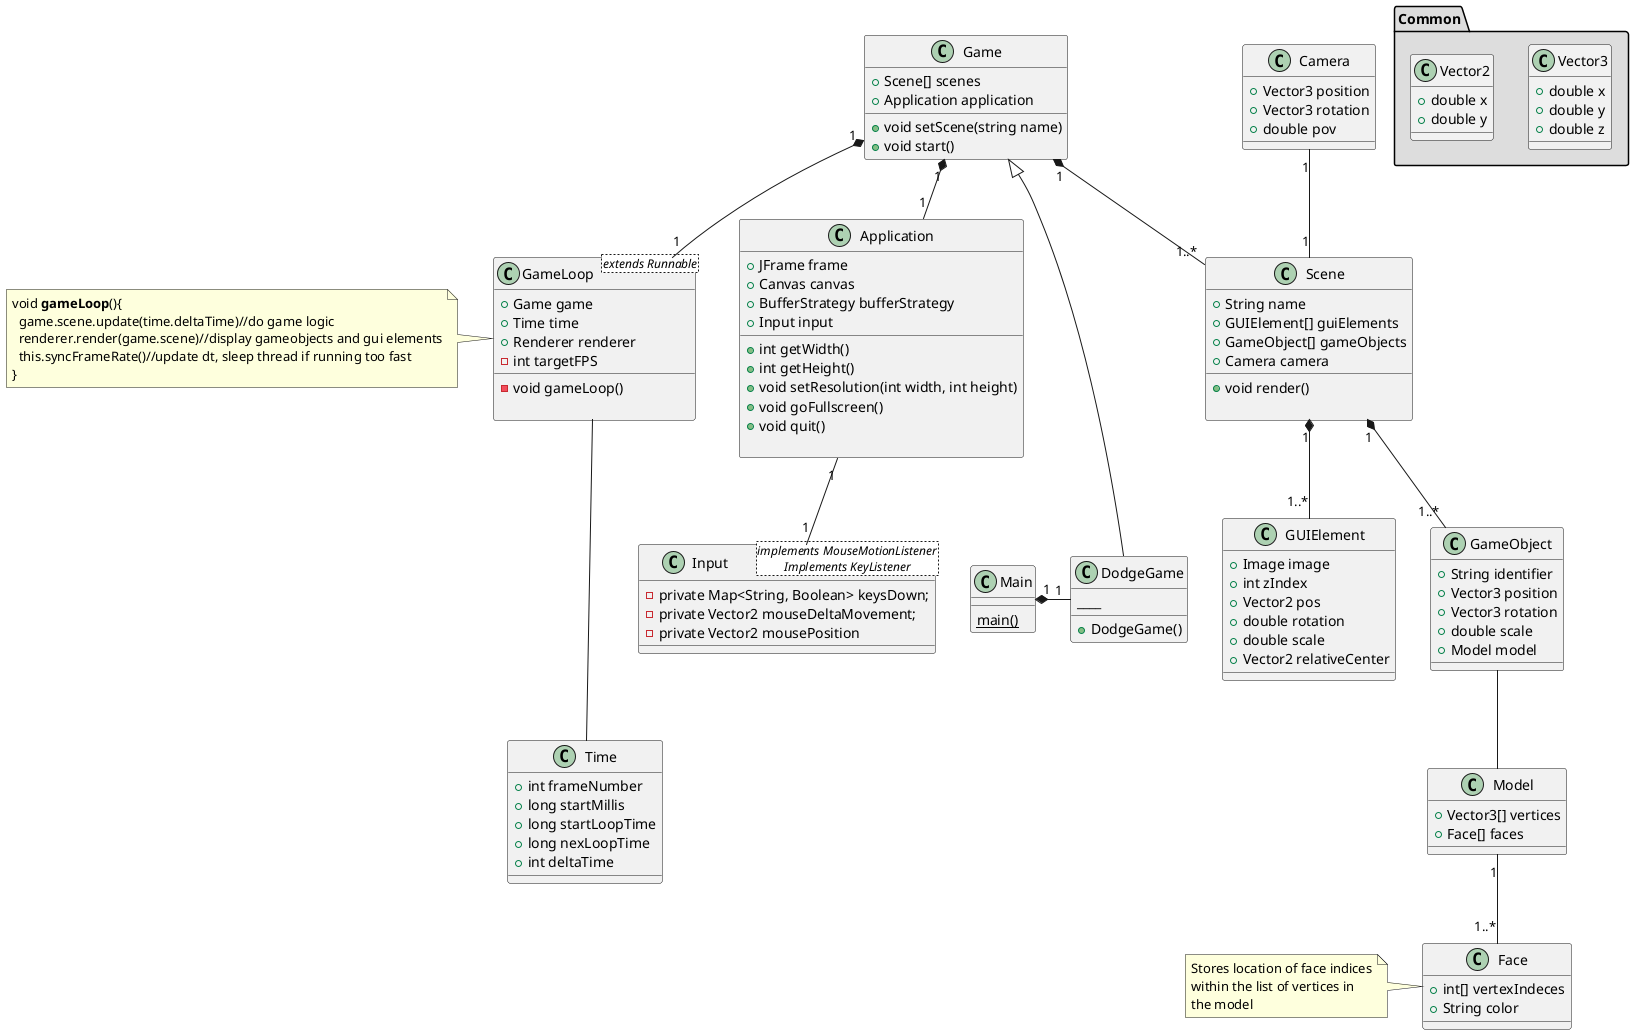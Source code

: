 @startuml
class Game {
    +Scene[] scenes
    +Application application
    ____
    +void setScene(string name)
    +void start()
}
class DodgeGame {

    ____
    +DodgeGame()

}
class Time {
    +int frameNumber
    +long startMillis
    +long startLoopTime
    +long nexLoopTime
    +int deltaTime
}
class GameLoop<extends Runnable> {
    +Game game
    +Time time
    +Renderer renderer
    -int targetFPS
    __
    -void gameLoop()

}
note left of GameLoop
  void <b>gameLoop</b>(){
    game.scene.update(time.deltaTime)//do game logic
    renderer.render(game.scene)//display gameobjects and gui elements
    this.syncFrameRate()//update dt, sleep thread if running too fast
  }
end note
class Scene {
    +String name
    +GUIElement[] guiElements
    +GameObject[] gameObjects
    +Camera camera
    __
    +void render()

}
class GUIElement {
    +Image image
    +int zIndex
    +Vector2 pos
    +double rotation
    +double scale
    +Vector2 relativeCenter
}
class GameObject {
    +String identifier
    +Vector3 position
    +Vector3 rotation
    +double scale
    +Model model

}
class Model {
    +Vector3[] vertices
    +Face[] faces
}
class Face{
    +int[] vertexIndeces
    +String color
}
note left of Face
    Stores location of face indices
    within the list of vertices in
    the model
end note
class Camera{
    +Vector3 position
    +Vector3 rotation
    +double pov
}
class Main{
{static} main()
}
class Application {
    +JFrame frame
    +Canvas canvas
    +BufferStrategy bufferStrategy
    +Input input
    ____
    +int getWidth()
    +int getHeight()
    +void setResolution(int width, int height)
    +void goFullscreen()
    +void quit()

}
class Input <implements MouseMotionListener\nImplements KeyListener>{
    -private Map<String, Boolean> keysDown;
    -private Vector2 mouseDeltaMovement;
    -private Vector2 mousePosition

}
package "Common" #DDDDDD {
  class Vector3{
    +double x
    +double y
    +double z
  }
  class Vector2{
    +double x
    +double y
  }
}

Game <|--- DodgeGame
Game "1" *-- "1" GameLoop
Game "1" *-- "1" Application
Main "1" *- "1" DodgeGame
Game "1" *-- "1..*" Scene
Scene "1" *-- "1..*" GUIElement
Scene "1" *-- "1..*" GameObject
Camera "1" -- "1" Scene
Application "1" -- "1" Input
GameObject -- Model
Model "1" -- "1..*" Face
GameLoop --- Time



@enduml